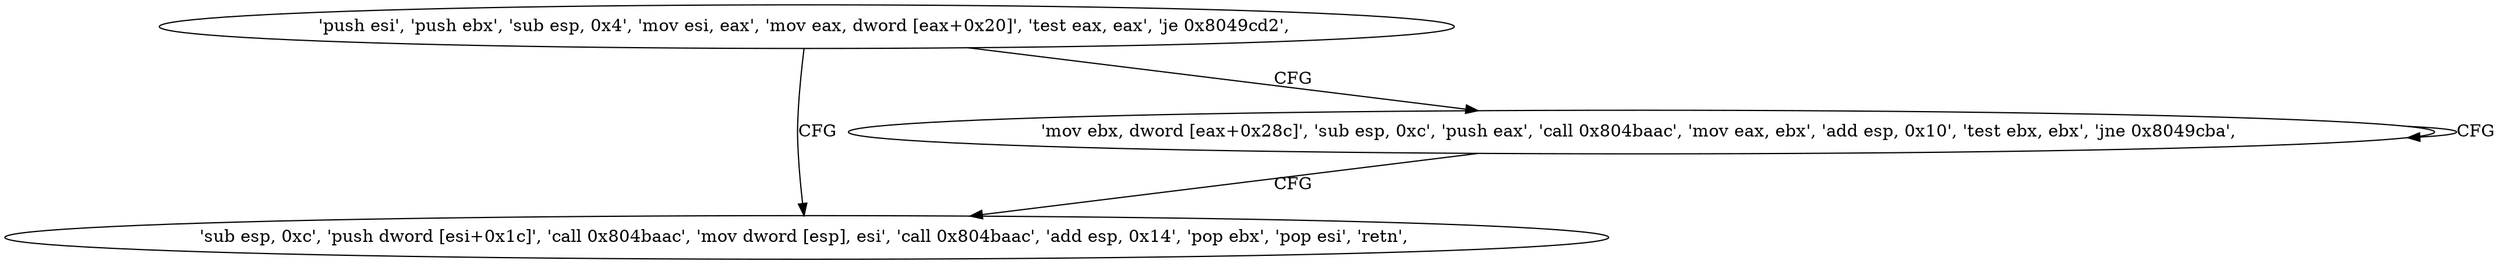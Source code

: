 digraph "func" {
"134519980" [label = "'push esi', 'push ebx', 'sub esp, 0x4', 'mov esi, eax', 'mov eax, dword [eax+0x20]', 'test eax, eax', 'je 0x8049cd2', " ]
"134520018" [label = "'sub esp, 0xc', 'push dword [esi+0x1c]', 'call 0x804baac', 'mov dword [esp], esi', 'call 0x804baac', 'add esp, 0x14', 'pop ebx', 'pop esi', 'retn', " ]
"134519994" [label = "'mov ebx, dword [eax+0x28c]', 'sub esp, 0xc', 'push eax', 'call 0x804baac', 'mov eax, ebx', 'add esp, 0x10', 'test ebx, ebx', 'jne 0x8049cba', " ]
"134519980" -> "134520018" [ label = "CFG" ]
"134519980" -> "134519994" [ label = "CFG" ]
"134519994" -> "134519994" [ label = "CFG" ]
"134519994" -> "134520018" [ label = "CFG" ]
}
